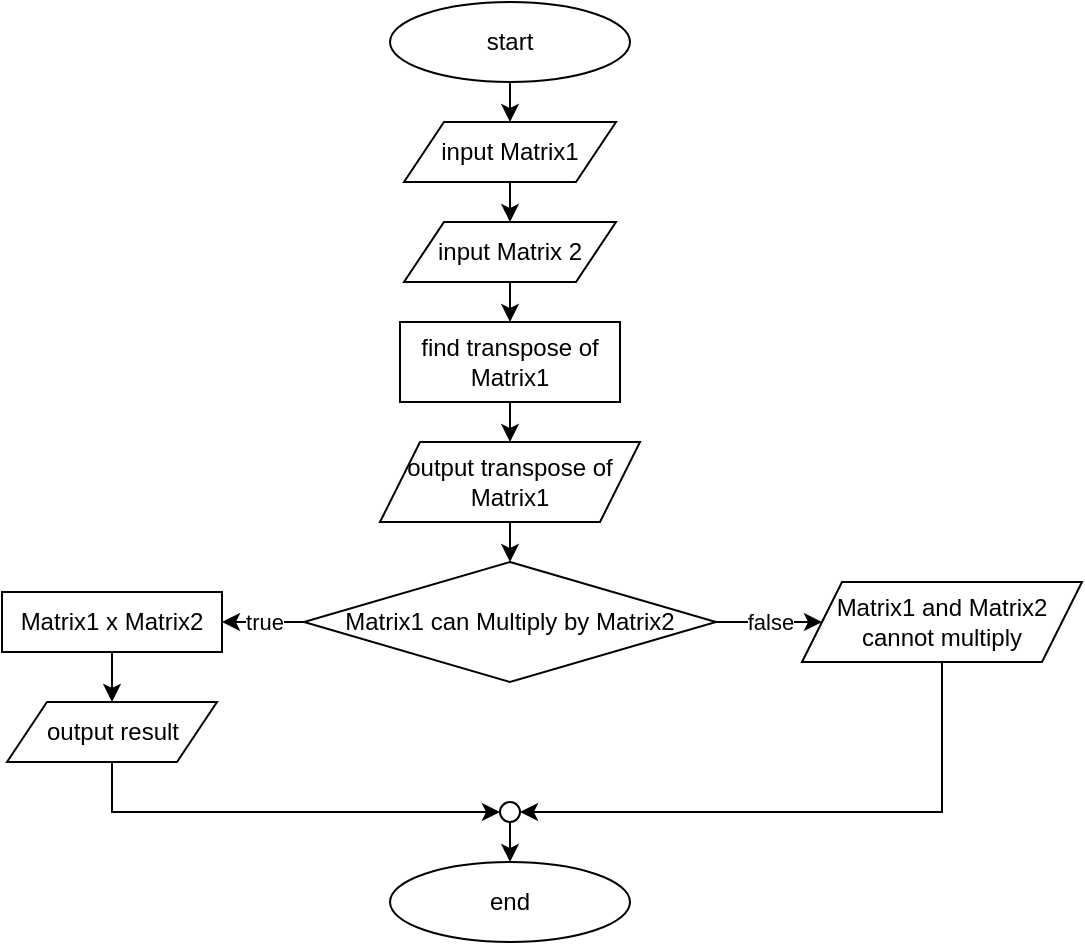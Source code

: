 <mxfile version="24.8.6">
  <diagram name="หน้า-1" id="eeTtMp_d8oq3VS9b_Aru">
    <mxGraphModel dx="1050" dy="530" grid="1" gridSize="10" guides="1" tooltips="1" connect="1" arrows="1" fold="1" page="1" pageScale="1" pageWidth="827" pageHeight="1169" math="0" shadow="0">
      <root>
        <mxCell id="0" />
        <mxCell id="1" parent="0" />
        <mxCell id="31xEvmHdF9ZcXDO0a7rq-12" style="edgeStyle=orthogonalEdgeStyle;rounded=0;orthogonalLoop=1;jettySize=auto;html=1;exitX=0.5;exitY=1;exitDx=0;exitDy=0;entryX=0.5;entryY=0;entryDx=0;entryDy=0;" edge="1" parent="1" source="31xEvmHdF9ZcXDO0a7rq-1" target="31xEvmHdF9ZcXDO0a7rq-2">
          <mxGeometry relative="1" as="geometry" />
        </mxCell>
        <mxCell id="31xEvmHdF9ZcXDO0a7rq-1" value="start" style="ellipse;whiteSpace=wrap;html=1;" vertex="1" parent="1">
          <mxGeometry x="354" y="10" width="120" height="40" as="geometry" />
        </mxCell>
        <mxCell id="31xEvmHdF9ZcXDO0a7rq-13" style="edgeStyle=orthogonalEdgeStyle;rounded=0;orthogonalLoop=1;jettySize=auto;html=1;exitX=0.5;exitY=1;exitDx=0;exitDy=0;entryX=0.5;entryY=0;entryDx=0;entryDy=0;" edge="1" parent="1" source="31xEvmHdF9ZcXDO0a7rq-2" target="31xEvmHdF9ZcXDO0a7rq-3">
          <mxGeometry relative="1" as="geometry" />
        </mxCell>
        <mxCell id="31xEvmHdF9ZcXDO0a7rq-2" value="input Matrix1" style="shape=parallelogram;perimeter=parallelogramPerimeter;whiteSpace=wrap;html=1;fixedSize=1;" vertex="1" parent="1">
          <mxGeometry x="361" y="70" width="106" height="30" as="geometry" />
        </mxCell>
        <mxCell id="31xEvmHdF9ZcXDO0a7rq-14" style="edgeStyle=orthogonalEdgeStyle;rounded=0;orthogonalLoop=1;jettySize=auto;html=1;exitX=0.5;exitY=1;exitDx=0;exitDy=0;entryX=0.5;entryY=0;entryDx=0;entryDy=0;" edge="1" parent="1" source="31xEvmHdF9ZcXDO0a7rq-3" target="31xEvmHdF9ZcXDO0a7rq-6">
          <mxGeometry relative="1" as="geometry" />
        </mxCell>
        <mxCell id="31xEvmHdF9ZcXDO0a7rq-3" value="input Matrix 2" style="shape=parallelogram;perimeter=parallelogramPerimeter;whiteSpace=wrap;html=1;fixedSize=1;" vertex="1" parent="1">
          <mxGeometry x="361" y="120" width="106" height="30" as="geometry" />
        </mxCell>
        <mxCell id="31xEvmHdF9ZcXDO0a7rq-17" value="false" style="edgeStyle=orthogonalEdgeStyle;rounded=0;orthogonalLoop=1;jettySize=auto;html=1;exitX=1;exitY=0.5;exitDx=0;exitDy=0;entryX=0;entryY=0.5;entryDx=0;entryDy=0;" edge="1" parent="1" source="31xEvmHdF9ZcXDO0a7rq-5" target="31xEvmHdF9ZcXDO0a7rq-7">
          <mxGeometry relative="1" as="geometry" />
        </mxCell>
        <mxCell id="31xEvmHdF9ZcXDO0a7rq-18" value="true" style="edgeStyle=orthogonalEdgeStyle;rounded=0;orthogonalLoop=1;jettySize=auto;html=1;exitX=0;exitY=0.5;exitDx=0;exitDy=0;entryX=1;entryY=0.5;entryDx=0;entryDy=0;" edge="1" parent="1" source="31xEvmHdF9ZcXDO0a7rq-5" target="31xEvmHdF9ZcXDO0a7rq-9">
          <mxGeometry relative="1" as="geometry" />
        </mxCell>
        <mxCell id="31xEvmHdF9ZcXDO0a7rq-5" value="Matrix1 can Multiply by Matrix2" style="rhombus;whiteSpace=wrap;html=1;" vertex="1" parent="1">
          <mxGeometry x="311" y="290" width="206" height="60" as="geometry" />
        </mxCell>
        <mxCell id="31xEvmHdF9ZcXDO0a7rq-15" style="edgeStyle=orthogonalEdgeStyle;rounded=0;orthogonalLoop=1;jettySize=auto;html=1;exitX=0.5;exitY=1;exitDx=0;exitDy=0;entryX=0.5;entryY=0;entryDx=0;entryDy=0;" edge="1" parent="1" source="31xEvmHdF9ZcXDO0a7rq-6" target="31xEvmHdF9ZcXDO0a7rq-8">
          <mxGeometry relative="1" as="geometry" />
        </mxCell>
        <mxCell id="31xEvmHdF9ZcXDO0a7rq-6" value="find transpose of Matrix1" style="rounded=0;whiteSpace=wrap;html=1;" vertex="1" parent="1">
          <mxGeometry x="359" y="170" width="110" height="40" as="geometry" />
        </mxCell>
        <mxCell id="31xEvmHdF9ZcXDO0a7rq-21" style="edgeStyle=orthogonalEdgeStyle;rounded=0;orthogonalLoop=1;jettySize=auto;html=1;exitX=0.5;exitY=1;exitDx=0;exitDy=0;entryX=1;entryY=0.5;entryDx=0;entryDy=0;" edge="1" parent="1" source="31xEvmHdF9ZcXDO0a7rq-7" target="31xEvmHdF9ZcXDO0a7rq-11">
          <mxGeometry relative="1" as="geometry" />
        </mxCell>
        <mxCell id="31xEvmHdF9ZcXDO0a7rq-7" value="Matrix1 and Matrix2 cannot multiply" style="shape=parallelogram;perimeter=parallelogramPerimeter;whiteSpace=wrap;html=1;fixedSize=1;" vertex="1" parent="1">
          <mxGeometry x="560" y="300" width="140" height="40" as="geometry" />
        </mxCell>
        <mxCell id="31xEvmHdF9ZcXDO0a7rq-16" style="edgeStyle=orthogonalEdgeStyle;rounded=0;orthogonalLoop=1;jettySize=auto;html=1;exitX=0.5;exitY=1;exitDx=0;exitDy=0;entryX=0.5;entryY=0;entryDx=0;entryDy=0;" edge="1" parent="1" source="31xEvmHdF9ZcXDO0a7rq-8" target="31xEvmHdF9ZcXDO0a7rq-5">
          <mxGeometry relative="1" as="geometry">
            <mxPoint x="414" y="280" as="targetPoint" />
          </mxGeometry>
        </mxCell>
        <mxCell id="31xEvmHdF9ZcXDO0a7rq-8" value="output transpose of Matrix1" style="shape=parallelogram;perimeter=parallelogramPerimeter;whiteSpace=wrap;html=1;fixedSize=1;" vertex="1" parent="1">
          <mxGeometry x="349" y="230" width="130" height="40" as="geometry" />
        </mxCell>
        <mxCell id="31xEvmHdF9ZcXDO0a7rq-19" style="edgeStyle=orthogonalEdgeStyle;rounded=0;orthogonalLoop=1;jettySize=auto;html=1;exitX=0.5;exitY=1;exitDx=0;exitDy=0;entryX=0.5;entryY=0;entryDx=0;entryDy=0;" edge="1" parent="1" source="31xEvmHdF9ZcXDO0a7rq-9" target="31xEvmHdF9ZcXDO0a7rq-10">
          <mxGeometry relative="1" as="geometry" />
        </mxCell>
        <mxCell id="31xEvmHdF9ZcXDO0a7rq-9" value="Matrix1 x Matrix2" style="rounded=0;whiteSpace=wrap;html=1;" vertex="1" parent="1">
          <mxGeometry x="160" y="305" width="110" height="30" as="geometry" />
        </mxCell>
        <mxCell id="31xEvmHdF9ZcXDO0a7rq-20" style="edgeStyle=orthogonalEdgeStyle;rounded=0;orthogonalLoop=1;jettySize=auto;html=1;exitX=0.5;exitY=1;exitDx=0;exitDy=0;entryX=0;entryY=0.5;entryDx=0;entryDy=0;" edge="1" parent="1" source="31xEvmHdF9ZcXDO0a7rq-10" target="31xEvmHdF9ZcXDO0a7rq-11">
          <mxGeometry relative="1" as="geometry" />
        </mxCell>
        <mxCell id="31xEvmHdF9ZcXDO0a7rq-10" value="output result" style="shape=parallelogram;perimeter=parallelogramPerimeter;whiteSpace=wrap;html=1;fixedSize=1;" vertex="1" parent="1">
          <mxGeometry x="162.5" y="360" width="105" height="30" as="geometry" />
        </mxCell>
        <mxCell id="31xEvmHdF9ZcXDO0a7rq-23" style="edgeStyle=orthogonalEdgeStyle;rounded=0;orthogonalLoop=1;jettySize=auto;html=1;exitX=0.5;exitY=1;exitDx=0;exitDy=0;entryX=0.5;entryY=0;entryDx=0;entryDy=0;" edge="1" parent="1" source="31xEvmHdF9ZcXDO0a7rq-11" target="31xEvmHdF9ZcXDO0a7rq-22">
          <mxGeometry relative="1" as="geometry" />
        </mxCell>
        <mxCell id="31xEvmHdF9ZcXDO0a7rq-11" value="" style="ellipse;whiteSpace=wrap;html=1;aspect=fixed;" vertex="1" parent="1">
          <mxGeometry x="409" y="410" width="10" height="10" as="geometry" />
        </mxCell>
        <mxCell id="31xEvmHdF9ZcXDO0a7rq-22" value="end" style="ellipse;whiteSpace=wrap;html=1;" vertex="1" parent="1">
          <mxGeometry x="354" y="440" width="120" height="40" as="geometry" />
        </mxCell>
      </root>
    </mxGraphModel>
  </diagram>
</mxfile>
